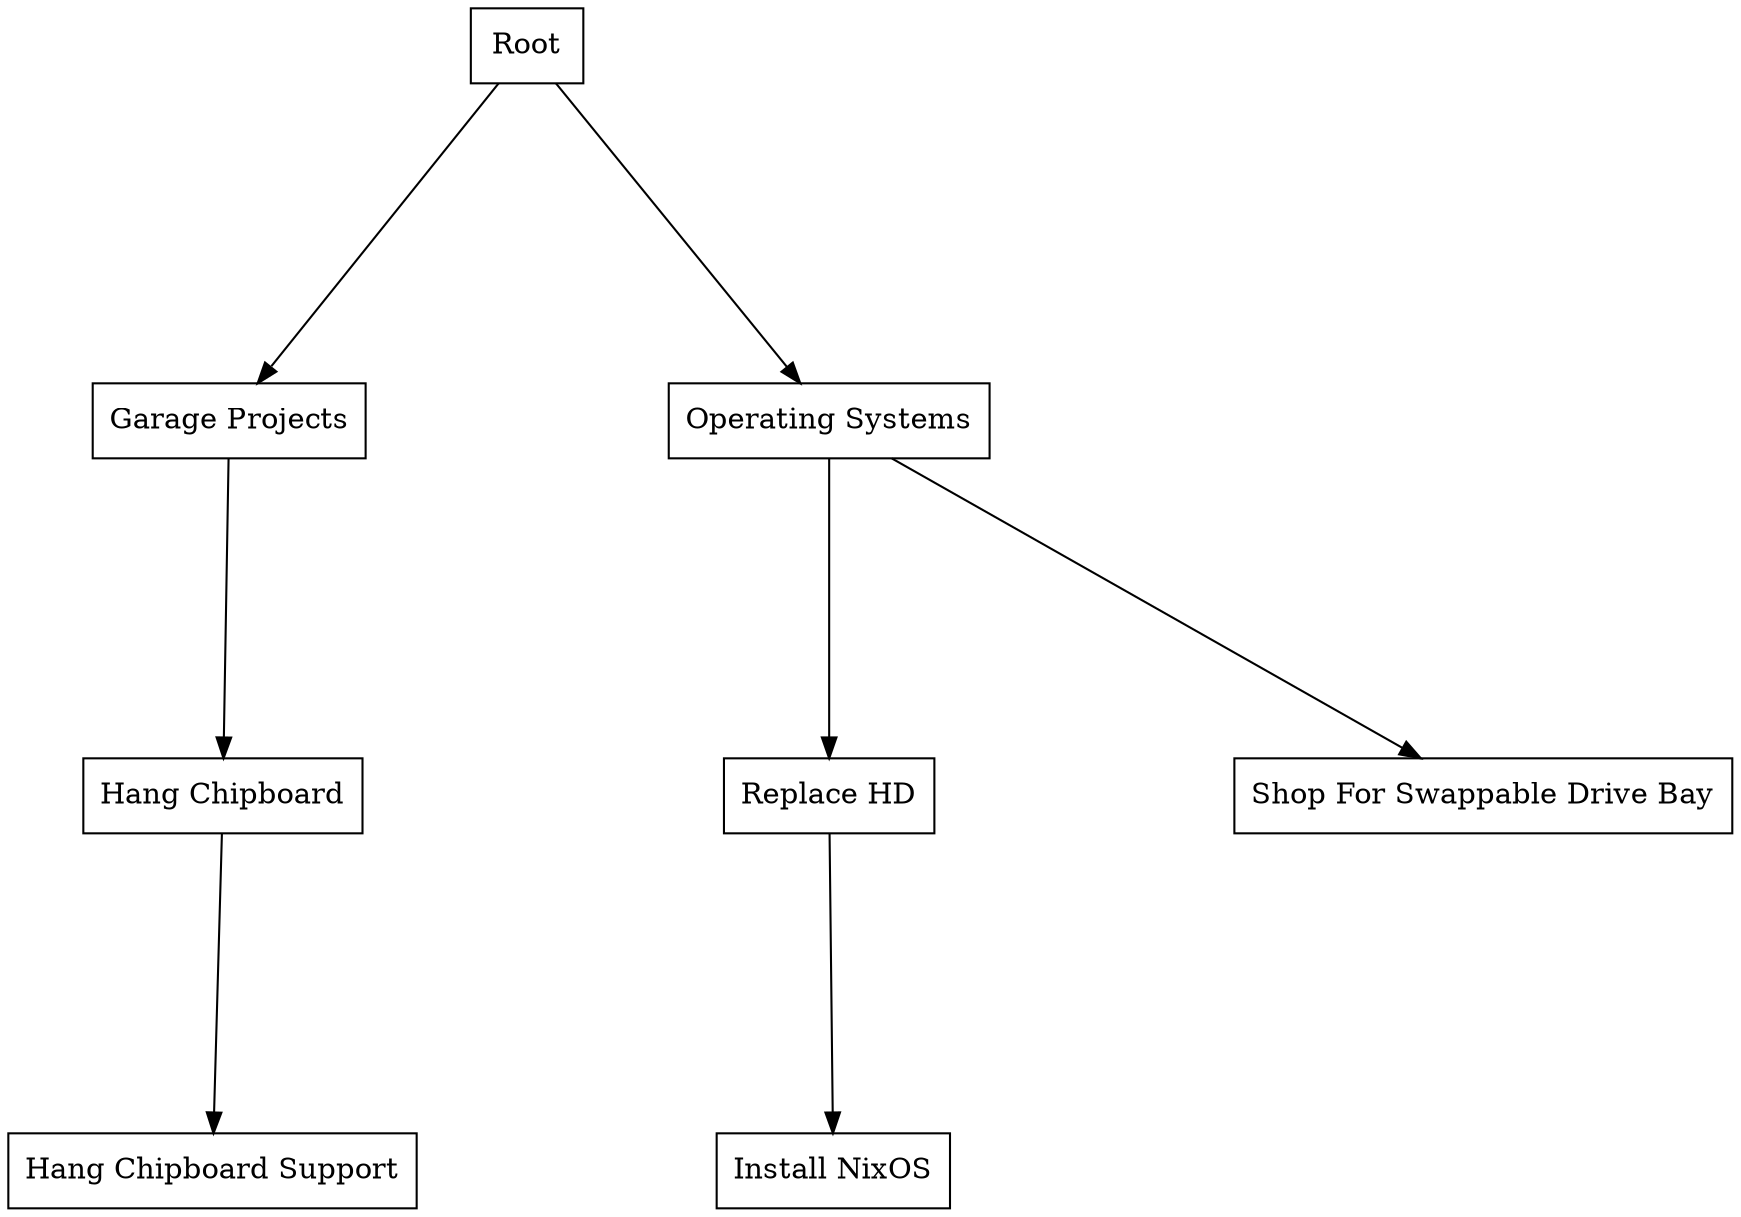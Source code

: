 digraph G { 
  ranksep=2.0 
    nodesep=2.0 
    overlap="false" 

    node [color="black", shape="rectangle"] 

    "R" [label="Root"] 

    "G" [label="Garage Projects"] 
    "HCB" [label="Hang Chipboard"] 
    "HCBS" [label="Hang Chipboard Support"] 

    "OS" [label="Operating Systems"] 
    "RHD" [label="Replace HD"] 
    "SSD" [label="Shop For Swappable Drive Bay"] 
    "INIX" [label="Install NixOS"] 

    "R" -> "G"
    "G" -> "HCB"
    "HCB" -> "HCBS"

    "R" -> "OS"
    "OS" -> "RHD"
    "RHD" -> "INIX"
    "OS" -> "SSD"
}

